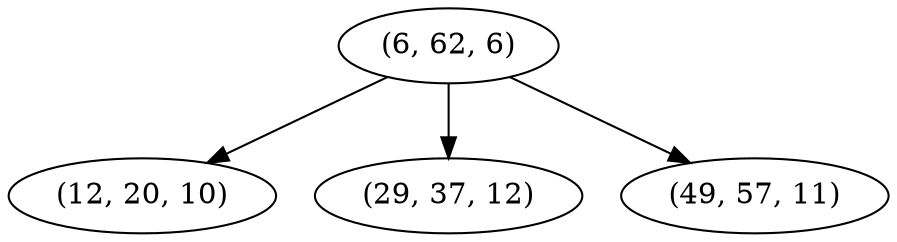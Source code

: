 digraph tree {
    "(6, 62, 6)";
    "(12, 20, 10)";
    "(29, 37, 12)";
    "(49, 57, 11)";
    "(6, 62, 6)" -> "(12, 20, 10)";
    "(6, 62, 6)" -> "(29, 37, 12)";
    "(6, 62, 6)" -> "(49, 57, 11)";
}
